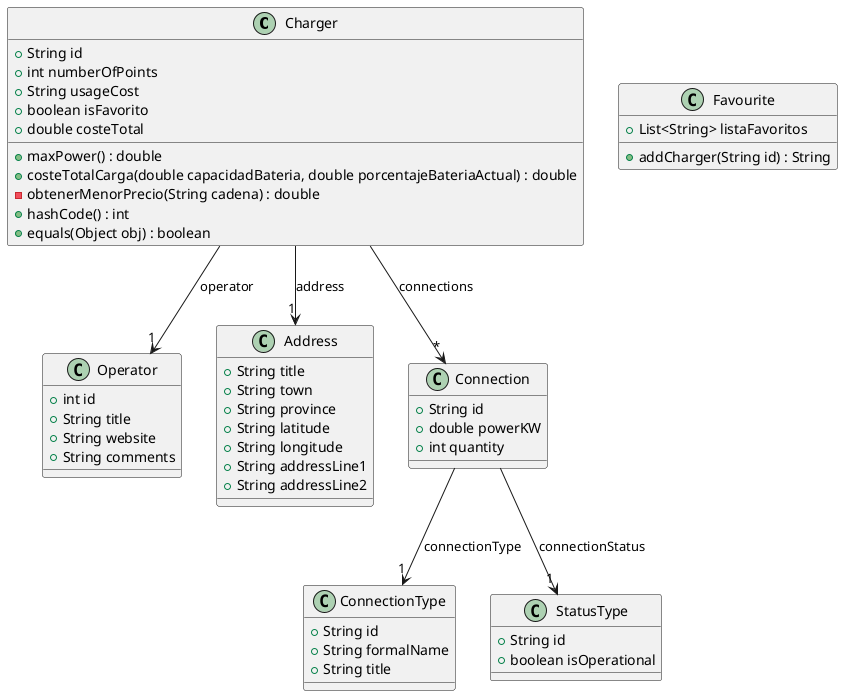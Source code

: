 @startuml dominio

class Charger {
    + String id
    + int numberOfPoints
    + String usageCost
    + boolean isFavorito
    + double costeTotal
    + maxPower() : double
    + costeTotalCarga(double capacidadBateria, double porcentajeBateriaActual) : double
    - obtenerMenorPrecio(String cadena) : double
    + hashCode() : int
    + equals(Object obj) : boolean
}

class Operator {
    + int id
    + String title
    + String website
    + String comments
}

class Address {
    + String title
    + String town
    + String province
    + String latitude
    + String longitude
    + String addressLine1
    + String addressLine2
}

class Favourite {
    + List<String> listaFavoritos
    + addCharger(String id) : String
}

class Connection {
    + String id
    + double powerKW
    + int quantity
}

class ConnectionType {
    + String id
    + String formalName
    + String title
}

class StatusType {
    + String id
    + boolean isOperational
}

Charger -down-> "1" Address : address
Charger -down-> "1" Operator : operator
Charger -down-> "*" Connection : connections

Connection -down-> "1" ConnectionType : connectionType
Connection -down-> "1" StatusType : connectionStatus

@enduml

